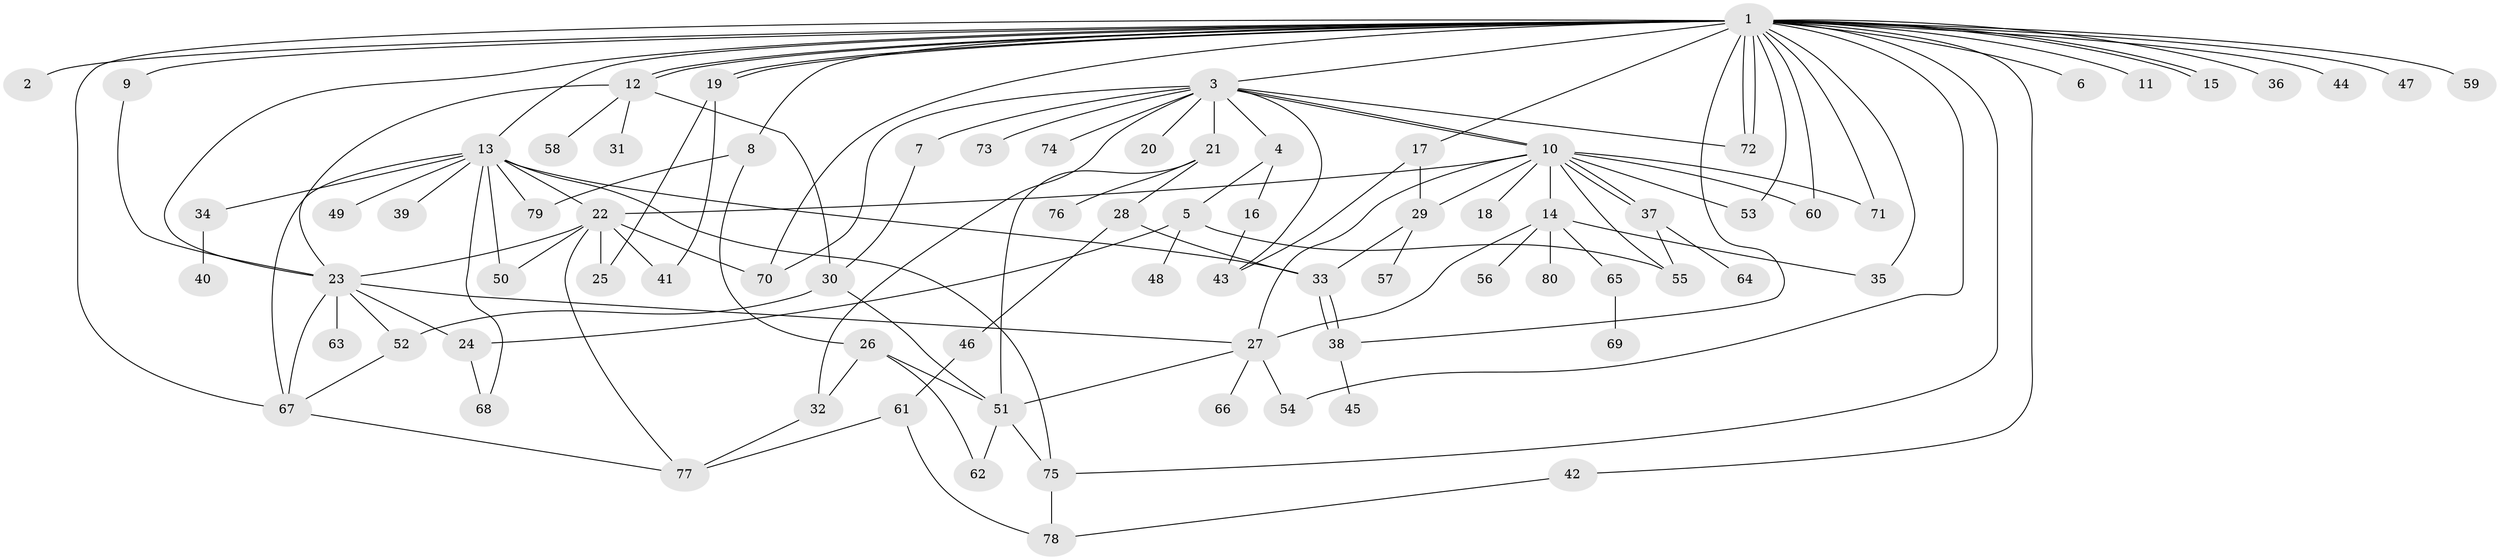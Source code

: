 // Generated by graph-tools (version 1.1) at 2025/11/02/27/25 16:11:11]
// undirected, 80 vertices, 131 edges
graph export_dot {
graph [start="1"]
  node [color=gray90,style=filled];
  1;
  2;
  3;
  4;
  5;
  6;
  7;
  8;
  9;
  10;
  11;
  12;
  13;
  14;
  15;
  16;
  17;
  18;
  19;
  20;
  21;
  22;
  23;
  24;
  25;
  26;
  27;
  28;
  29;
  30;
  31;
  32;
  33;
  34;
  35;
  36;
  37;
  38;
  39;
  40;
  41;
  42;
  43;
  44;
  45;
  46;
  47;
  48;
  49;
  50;
  51;
  52;
  53;
  54;
  55;
  56;
  57;
  58;
  59;
  60;
  61;
  62;
  63;
  64;
  65;
  66;
  67;
  68;
  69;
  70;
  71;
  72;
  73;
  74;
  75;
  76;
  77;
  78;
  79;
  80;
  1 -- 2;
  1 -- 3;
  1 -- 6;
  1 -- 8;
  1 -- 9;
  1 -- 11;
  1 -- 12;
  1 -- 12;
  1 -- 13;
  1 -- 15;
  1 -- 15;
  1 -- 17;
  1 -- 19;
  1 -- 19;
  1 -- 23;
  1 -- 35;
  1 -- 36;
  1 -- 38;
  1 -- 42;
  1 -- 44;
  1 -- 47;
  1 -- 53;
  1 -- 54;
  1 -- 59;
  1 -- 60;
  1 -- 67;
  1 -- 70;
  1 -- 71;
  1 -- 72;
  1 -- 72;
  1 -- 75;
  3 -- 4;
  3 -- 7;
  3 -- 10;
  3 -- 10;
  3 -- 20;
  3 -- 21;
  3 -- 32;
  3 -- 43;
  3 -- 70;
  3 -- 72;
  3 -- 73;
  3 -- 74;
  4 -- 5;
  4 -- 16;
  5 -- 24;
  5 -- 48;
  5 -- 55;
  7 -- 30;
  8 -- 26;
  8 -- 79;
  9 -- 23;
  10 -- 14;
  10 -- 18;
  10 -- 22;
  10 -- 27;
  10 -- 29;
  10 -- 37;
  10 -- 37;
  10 -- 53;
  10 -- 55;
  10 -- 60;
  10 -- 71;
  12 -- 23;
  12 -- 30;
  12 -- 31;
  12 -- 58;
  13 -- 22;
  13 -- 33;
  13 -- 34;
  13 -- 39;
  13 -- 49;
  13 -- 50;
  13 -- 67;
  13 -- 68;
  13 -- 75;
  13 -- 79;
  14 -- 27;
  14 -- 35;
  14 -- 56;
  14 -- 65;
  14 -- 80;
  16 -- 43;
  17 -- 29;
  17 -- 43;
  19 -- 25;
  19 -- 41;
  21 -- 28;
  21 -- 51;
  21 -- 76;
  22 -- 23;
  22 -- 25;
  22 -- 41;
  22 -- 50;
  22 -- 70;
  22 -- 77;
  23 -- 24;
  23 -- 27;
  23 -- 52;
  23 -- 63;
  23 -- 67;
  24 -- 68;
  26 -- 32;
  26 -- 51;
  26 -- 62;
  27 -- 51;
  27 -- 54;
  27 -- 66;
  28 -- 33;
  28 -- 46;
  29 -- 33;
  29 -- 57;
  30 -- 51;
  30 -- 52;
  32 -- 77;
  33 -- 38;
  33 -- 38;
  34 -- 40;
  37 -- 55;
  37 -- 64;
  38 -- 45;
  42 -- 78;
  46 -- 61;
  51 -- 62;
  51 -- 75;
  52 -- 67;
  61 -- 77;
  61 -- 78;
  65 -- 69;
  67 -- 77;
  75 -- 78;
}
